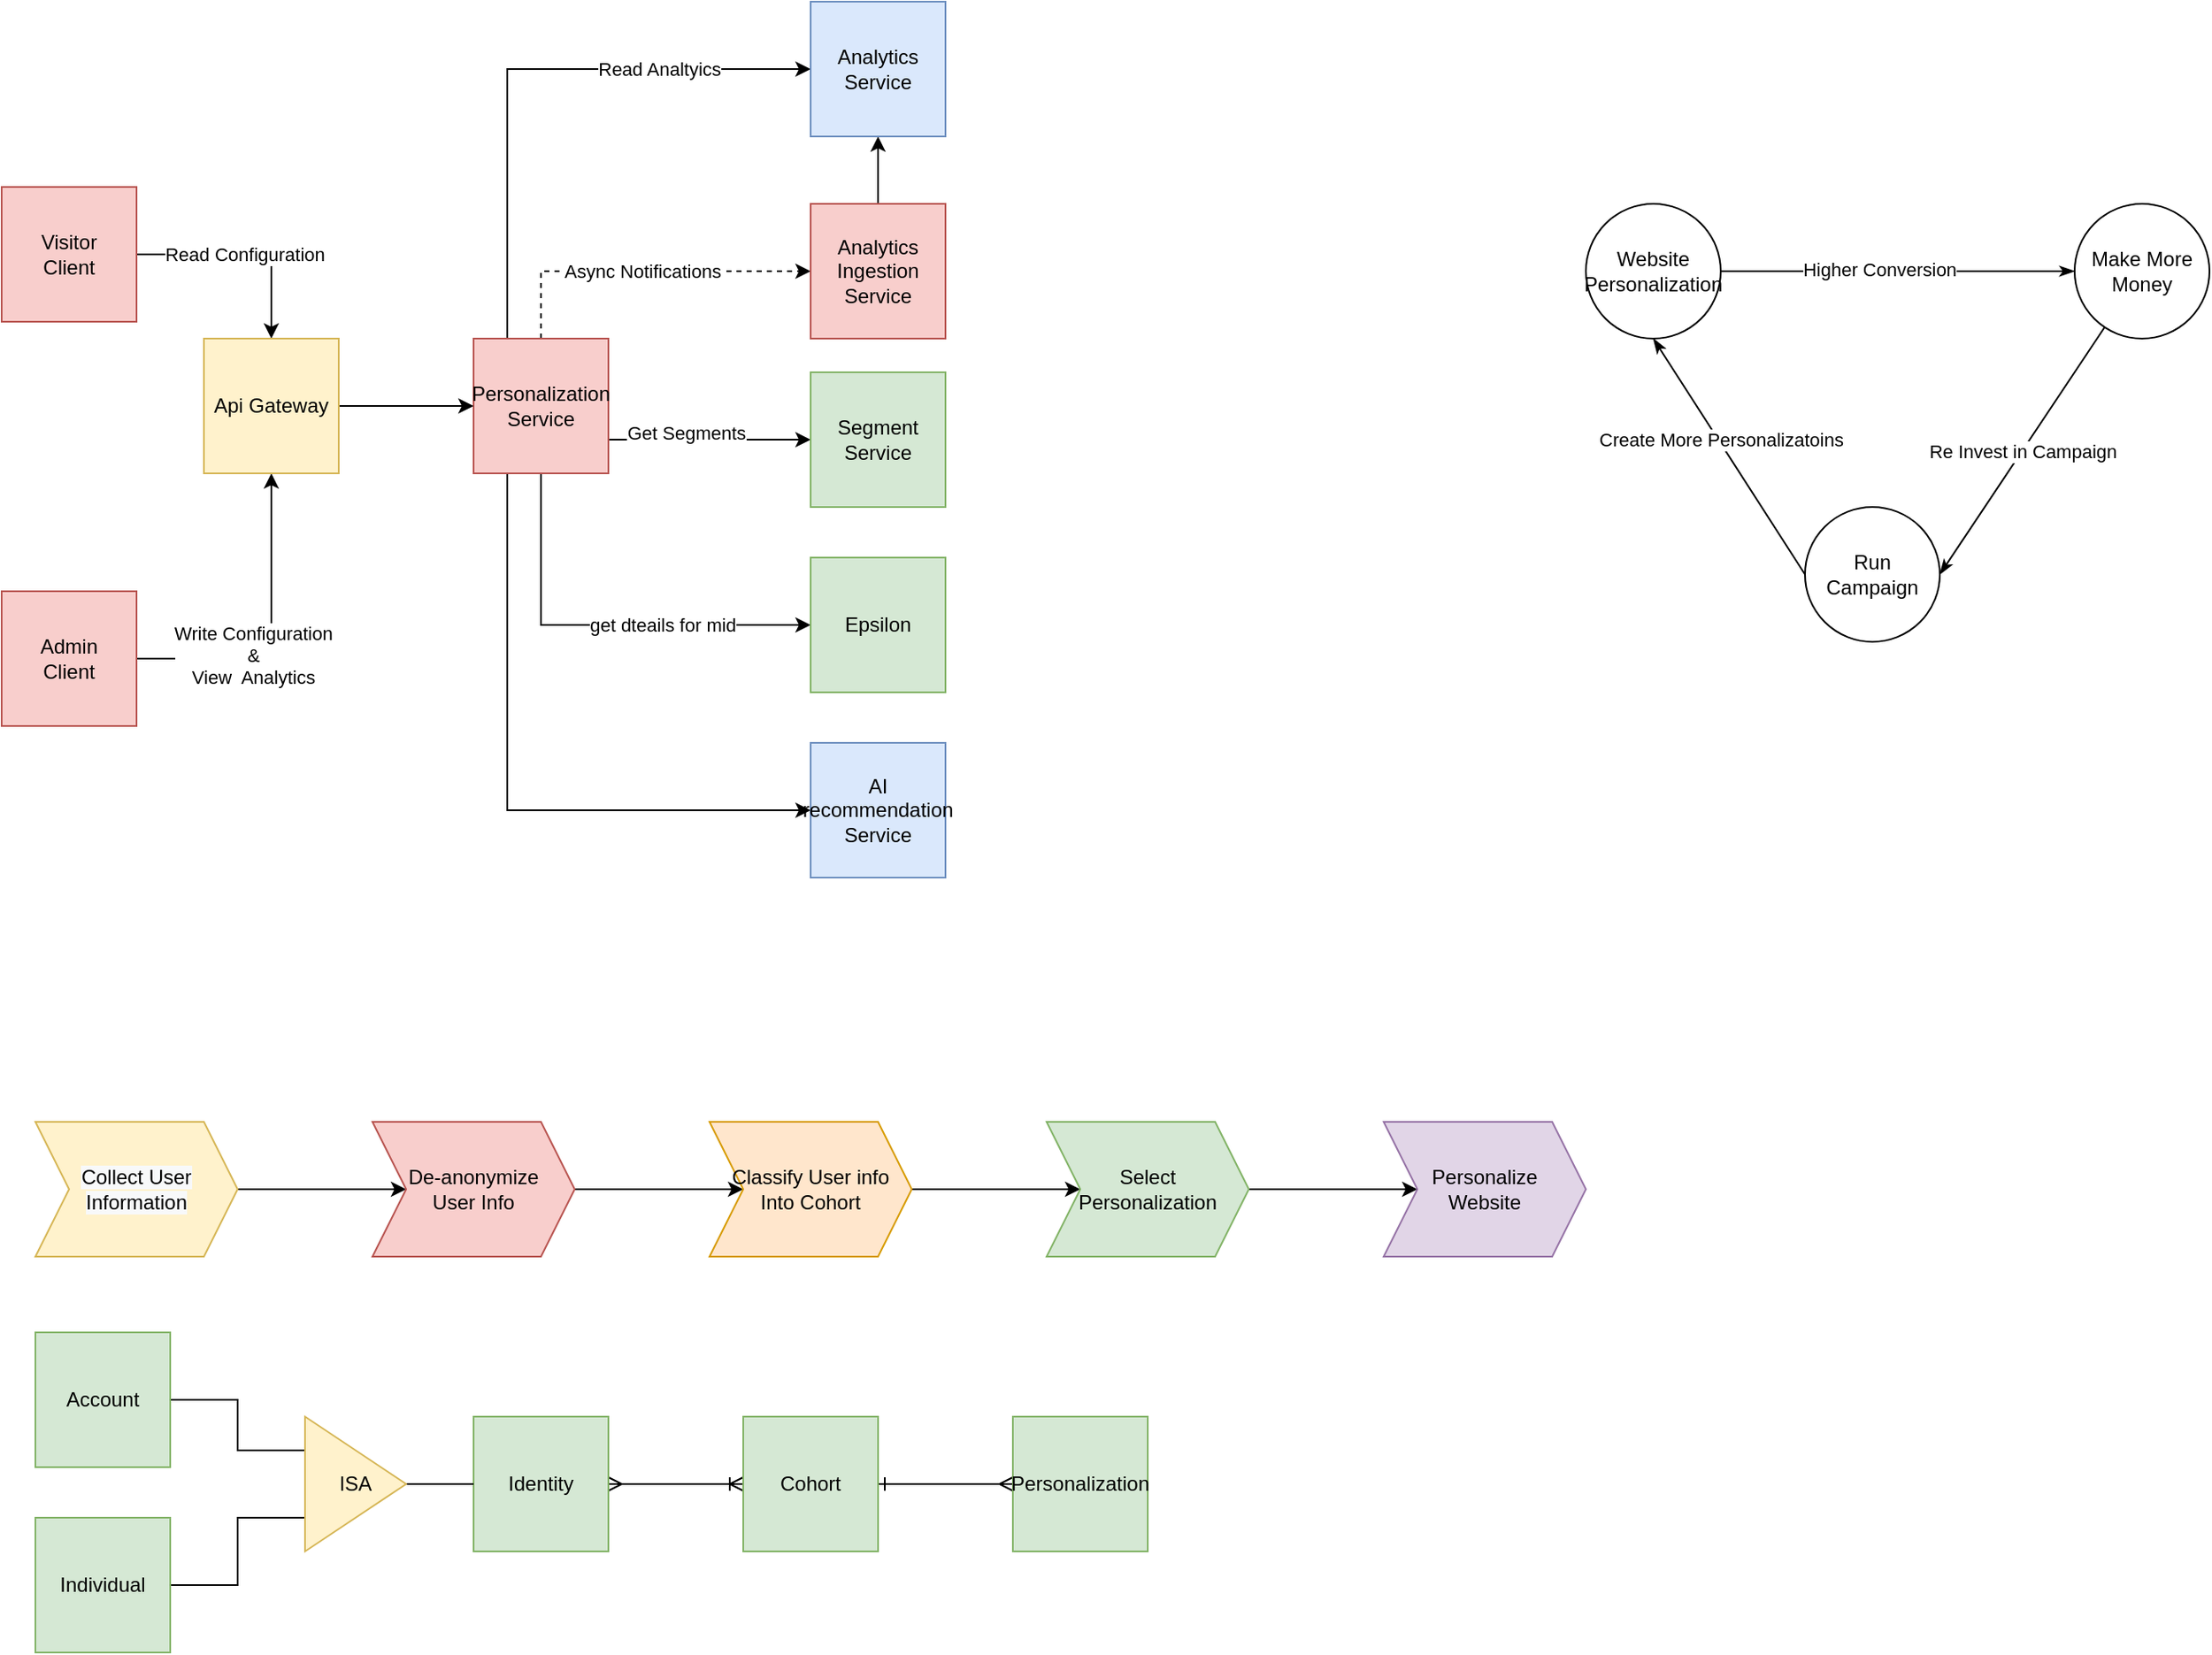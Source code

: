 <mxfile version="17.4.0" type="github" pages="3">
  <diagram id="C5RBs43oDa-KdzZeNtuy" name="website personalization">
    <mxGraphModel dx="2062" dy="2234" grid="1" gridSize="10" guides="1" tooltips="1" connect="1" arrows="1" fold="1" page="1" pageScale="1" pageWidth="827" pageHeight="1169" math="0" shadow="0">
      <root>
        <mxCell id="WIyWlLk6GJQsqaUBKTNV-0" />
        <mxCell id="WIyWlLk6GJQsqaUBKTNV-1" parent="WIyWlLk6GJQsqaUBKTNV-0" />
        <mxCell id="AZ2Zr_Ory4GUbCRComt3-3" style="edgeStyle=orthogonalEdgeStyle;rounded=0;orthogonalLoop=1;jettySize=auto;html=1;entryX=0.5;entryY=0;entryDx=0;entryDy=0;" parent="WIyWlLk6GJQsqaUBKTNV-1" source="AZ2Zr_Ory4GUbCRComt3-0" target="-mFzzp7ZUGHwjzqcd1_v-3" edge="1">
          <mxGeometry relative="1" as="geometry">
            <mxPoint x="150" y="150" as="targetPoint" />
          </mxGeometry>
        </mxCell>
        <mxCell id="AZ2Zr_Ory4GUbCRComt3-10" value="Read Configuration" style="edgeLabel;html=1;align=center;verticalAlign=middle;resizable=0;points=[];" parent="AZ2Zr_Ory4GUbCRComt3-3" vertex="1" connectable="0">
          <mxGeometry x="-0.2" y="2" relative="1" as="geometry">
            <mxPoint x="12" y="2" as="offset" />
          </mxGeometry>
        </mxCell>
        <mxCell id="AZ2Zr_Ory4GUbCRComt3-0" value="Visitor&lt;br&gt;Client" style="whiteSpace=wrap;html=1;aspect=fixed;fillColor=#f8cecc;strokeColor=#b85450;" parent="WIyWlLk6GJQsqaUBKTNV-1" vertex="1">
          <mxGeometry x="40" y="30" width="80" height="80" as="geometry" />
        </mxCell>
        <mxCell id="AZ2Zr_Ory4GUbCRComt3-8" value="Async Notifications" style="edgeStyle=orthogonalEdgeStyle;rounded=0;orthogonalLoop=1;jettySize=auto;html=1;dashed=1;exitX=0.5;exitY=0;exitDx=0;exitDy=0;" parent="WIyWlLk6GJQsqaUBKTNV-1" source="AZ2Zr_Ory4GUbCRComt3-2" target="AZ2Zr_Ory4GUbCRComt3-7" edge="1">
          <mxGeometry relative="1" as="geometry">
            <Array as="points">
              <mxPoint x="360" y="80" />
            </Array>
          </mxGeometry>
        </mxCell>
        <mxCell id="AZ2Zr_Ory4GUbCRComt3-13" style="edgeStyle=orthogonalEdgeStyle;rounded=0;orthogonalLoop=1;jettySize=auto;html=1;exitX=1;exitY=0.75;exitDx=0;exitDy=0;entryX=0;entryY=0.5;entryDx=0;entryDy=0;" parent="WIyWlLk6GJQsqaUBKTNV-1" source="AZ2Zr_Ory4GUbCRComt3-2" target="AZ2Zr_Ory4GUbCRComt3-12" edge="1">
          <mxGeometry relative="1" as="geometry" />
        </mxCell>
        <mxCell id="AZ2Zr_Ory4GUbCRComt3-14" value="Get Segments" style="edgeLabel;html=1;align=center;verticalAlign=middle;resizable=0;points=[];" parent="AZ2Zr_Ory4GUbCRComt3-13" vertex="1" connectable="0">
          <mxGeometry x="-0.233" y="4" relative="1" as="geometry">
            <mxPoint as="offset" />
          </mxGeometry>
        </mxCell>
        <mxCell id="-mFzzp7ZUGHwjzqcd1_v-1" style="edgeStyle=orthogonalEdgeStyle;rounded=0;orthogonalLoop=1;jettySize=auto;html=1;exitX=0.5;exitY=1;exitDx=0;exitDy=0;entryX=0;entryY=0.5;entryDx=0;entryDy=0;" parent="WIyWlLk6GJQsqaUBKTNV-1" source="AZ2Zr_Ory4GUbCRComt3-2" target="-mFzzp7ZUGHwjzqcd1_v-0" edge="1">
          <mxGeometry relative="1" as="geometry" />
        </mxCell>
        <mxCell id="-mFzzp7ZUGHwjzqcd1_v-2" value="get dteails for mid" style="edgeLabel;html=1;align=center;verticalAlign=middle;resizable=0;points=[];" parent="-mFzzp7ZUGHwjzqcd1_v-1" vertex="1" connectable="0">
          <mxGeometry x="0.217" y="-2" relative="1" as="geometry">
            <mxPoint x="10" y="-2" as="offset" />
          </mxGeometry>
        </mxCell>
        <mxCell id="-mFzzp7ZUGHwjzqcd1_v-7" style="edgeStyle=orthogonalEdgeStyle;rounded=0;orthogonalLoop=1;jettySize=auto;html=1;exitX=0.25;exitY=0;exitDx=0;exitDy=0;entryX=0;entryY=0.5;entryDx=0;entryDy=0;" parent="WIyWlLk6GJQsqaUBKTNV-1" source="AZ2Zr_Ory4GUbCRComt3-2" target="-mFzzp7ZUGHwjzqcd1_v-5" edge="1">
          <mxGeometry relative="1" as="geometry" />
        </mxCell>
        <mxCell id="-mFzzp7ZUGHwjzqcd1_v-8" value="Read Analtyics" style="edgeLabel;html=1;align=center;verticalAlign=middle;resizable=0;points=[];" parent="-mFzzp7ZUGHwjzqcd1_v-7" vertex="1" connectable="0">
          <mxGeometry x="0.277" y="-1" relative="1" as="geometry">
            <mxPoint x="33" y="-1" as="offset" />
          </mxGeometry>
        </mxCell>
        <mxCell id="-mFzzp7ZUGHwjzqcd1_v-10" style="edgeStyle=orthogonalEdgeStyle;rounded=0;orthogonalLoop=1;jettySize=auto;html=1;exitX=0.25;exitY=1;exitDx=0;exitDy=0;entryX=0;entryY=0.5;entryDx=0;entryDy=0;" parent="WIyWlLk6GJQsqaUBKTNV-1" source="AZ2Zr_Ory4GUbCRComt3-2" target="-mFzzp7ZUGHwjzqcd1_v-9" edge="1">
          <mxGeometry relative="1" as="geometry" />
        </mxCell>
        <mxCell id="AZ2Zr_Ory4GUbCRComt3-2" value="Personalization&lt;br&gt;Service" style="whiteSpace=wrap;html=1;aspect=fixed;fillColor=#f8cecc;strokeColor=#b85450;" parent="WIyWlLk6GJQsqaUBKTNV-1" vertex="1">
          <mxGeometry x="320" y="120" width="80" height="80" as="geometry" />
        </mxCell>
        <mxCell id="AZ2Zr_Ory4GUbCRComt3-6" style="edgeStyle=orthogonalEdgeStyle;rounded=0;orthogonalLoop=1;jettySize=auto;html=1;exitX=1;exitY=0.5;exitDx=0;exitDy=0;entryX=0.5;entryY=1;entryDx=0;entryDy=0;" parent="WIyWlLk6GJQsqaUBKTNV-1" source="AZ2Zr_Ory4GUbCRComt3-4" target="-mFzzp7ZUGHwjzqcd1_v-3" edge="1">
          <mxGeometry relative="1" as="geometry" />
        </mxCell>
        <mxCell id="AZ2Zr_Ory4GUbCRComt3-9" value="Write Configuration &lt;br&gt;&amp;amp; &lt;br&gt;View&amp;nbsp; Analytics" style="edgeLabel;html=1;align=center;verticalAlign=middle;resizable=0;points=[];" parent="AZ2Zr_Ory4GUbCRComt3-6" vertex="1" connectable="0">
          <mxGeometry x="-0.279" y="2" relative="1" as="geometry">
            <mxPoint as="offset" />
          </mxGeometry>
        </mxCell>
        <mxCell id="AZ2Zr_Ory4GUbCRComt3-4" value="Admin&lt;br&gt;Client" style="whiteSpace=wrap;html=1;aspect=fixed;fillColor=#f8cecc;strokeColor=#b85450;" parent="WIyWlLk6GJQsqaUBKTNV-1" vertex="1">
          <mxGeometry x="40" y="270" width="80" height="80" as="geometry" />
        </mxCell>
        <mxCell id="-mFzzp7ZUGHwjzqcd1_v-6" value="" style="edgeStyle=orthogonalEdgeStyle;rounded=0;orthogonalLoop=1;jettySize=auto;html=1;" parent="WIyWlLk6GJQsqaUBKTNV-1" source="AZ2Zr_Ory4GUbCRComt3-7" target="-mFzzp7ZUGHwjzqcd1_v-5" edge="1">
          <mxGeometry relative="1" as="geometry" />
        </mxCell>
        <mxCell id="AZ2Zr_Ory4GUbCRComt3-7" value="Analytics Ingestion Service" style="whiteSpace=wrap;html=1;aspect=fixed;fillColor=#f8cecc;strokeColor=#b85450;" parent="WIyWlLk6GJQsqaUBKTNV-1" vertex="1">
          <mxGeometry x="520" y="40" width="80" height="80" as="geometry" />
        </mxCell>
        <mxCell id="AZ2Zr_Ory4GUbCRComt3-12" value="Segment Service" style="whiteSpace=wrap;html=1;aspect=fixed;fillColor=#d5e8d4;strokeColor=#82b366;" parent="WIyWlLk6GJQsqaUBKTNV-1" vertex="1">
          <mxGeometry x="520" y="140" width="80" height="80" as="geometry" />
        </mxCell>
        <mxCell id="-mFzzp7ZUGHwjzqcd1_v-0" value="Epsilon" style="whiteSpace=wrap;html=1;aspect=fixed;fillColor=#d5e8d4;strokeColor=#82b366;" parent="WIyWlLk6GJQsqaUBKTNV-1" vertex="1">
          <mxGeometry x="520" y="250" width="80" height="80" as="geometry" />
        </mxCell>
        <mxCell id="-mFzzp7ZUGHwjzqcd1_v-11" style="edgeStyle=orthogonalEdgeStyle;rounded=0;orthogonalLoop=1;jettySize=auto;html=1;exitX=1;exitY=0.5;exitDx=0;exitDy=0;" parent="WIyWlLk6GJQsqaUBKTNV-1" source="-mFzzp7ZUGHwjzqcd1_v-3" target="AZ2Zr_Ory4GUbCRComt3-2" edge="1">
          <mxGeometry relative="1" as="geometry" />
        </mxCell>
        <mxCell id="-mFzzp7ZUGHwjzqcd1_v-3" value="Api Gateway" style="whiteSpace=wrap;html=1;aspect=fixed;fillColor=#fff2cc;strokeColor=#d6b656;" parent="WIyWlLk6GJQsqaUBKTNV-1" vertex="1">
          <mxGeometry x="160" y="120" width="80" height="80" as="geometry" />
        </mxCell>
        <mxCell id="-mFzzp7ZUGHwjzqcd1_v-5" value="Analytics Service" style="whiteSpace=wrap;html=1;aspect=fixed;fillColor=#dae8fc;strokeColor=#6c8ebf;" parent="WIyWlLk6GJQsqaUBKTNV-1" vertex="1">
          <mxGeometry x="520" y="-80" width="80" height="80" as="geometry" />
        </mxCell>
        <mxCell id="-mFzzp7ZUGHwjzqcd1_v-9" value="AI recommendation Service" style="whiteSpace=wrap;html=1;aspect=fixed;fillColor=#dae8fc;strokeColor=#6c8ebf;" parent="WIyWlLk6GJQsqaUBKTNV-1" vertex="1">
          <mxGeometry x="520" y="360" width="80" height="80" as="geometry" />
        </mxCell>
        <mxCell id="TjaJoTUOQrzvw3dISytZ-4" value="" style="edgeStyle=orthogonalEdgeStyle;rounded=0;orthogonalLoop=1;jettySize=auto;html=1;" edge="1" parent="WIyWlLk6GJQsqaUBKTNV-1" source="TjaJoTUOQrzvw3dISytZ-1" target="TjaJoTUOQrzvw3dISytZ-3">
          <mxGeometry relative="1" as="geometry" />
        </mxCell>
        <mxCell id="TjaJoTUOQrzvw3dISytZ-1" value="&#xa;&#xa;&lt;span style=&quot;color: rgb(0, 0, 0); font-family: helvetica; font-size: 12px; font-style: normal; font-weight: 400; letter-spacing: normal; text-align: center; text-indent: 0px; text-transform: none; word-spacing: 0px; background-color: rgb(248, 249, 250); display: inline; float: none;&quot;&gt;Collect User Information&lt;/span&gt;&#xa;&#xa;" style="shape=step;perimeter=stepPerimeter;whiteSpace=wrap;html=1;fixedSize=1;fillColor=#fff2cc;strokeColor=#d6b656;" vertex="1" parent="WIyWlLk6GJQsqaUBKTNV-1">
          <mxGeometry x="60" y="585" width="120" height="80" as="geometry" />
        </mxCell>
        <mxCell id="TjaJoTUOQrzvw3dISytZ-6" value="" style="edgeStyle=orthogonalEdgeStyle;rounded=0;orthogonalLoop=1;jettySize=auto;html=1;" edge="1" parent="WIyWlLk6GJQsqaUBKTNV-1" source="TjaJoTUOQrzvw3dISytZ-3" target="TjaJoTUOQrzvw3dISytZ-5">
          <mxGeometry relative="1" as="geometry" />
        </mxCell>
        <mxCell id="TjaJoTUOQrzvw3dISytZ-3" value="De-anonymize&lt;br&gt;User Info" style="shape=step;perimeter=stepPerimeter;whiteSpace=wrap;html=1;fixedSize=1;fillColor=#f8cecc;strokeColor=#b85450;" vertex="1" parent="WIyWlLk6GJQsqaUBKTNV-1">
          <mxGeometry x="260" y="585" width="120" height="80" as="geometry" />
        </mxCell>
        <mxCell id="TjaJoTUOQrzvw3dISytZ-8" value="" style="edgeStyle=orthogonalEdgeStyle;rounded=0;orthogonalLoop=1;jettySize=auto;html=1;" edge="1" parent="WIyWlLk6GJQsqaUBKTNV-1" source="TjaJoTUOQrzvw3dISytZ-5" target="TjaJoTUOQrzvw3dISytZ-7">
          <mxGeometry relative="1" as="geometry" />
        </mxCell>
        <mxCell id="TjaJoTUOQrzvw3dISytZ-5" value="Classify User info &lt;br&gt;Into Cohort" style="shape=step;perimeter=stepPerimeter;whiteSpace=wrap;html=1;fixedSize=1;fillColor=#ffe6cc;strokeColor=#d79b00;" vertex="1" parent="WIyWlLk6GJQsqaUBKTNV-1">
          <mxGeometry x="460" y="585" width="120" height="80" as="geometry" />
        </mxCell>
        <mxCell id="TjaJoTUOQrzvw3dISytZ-10" value="" style="edgeStyle=orthogonalEdgeStyle;rounded=0;orthogonalLoop=1;jettySize=auto;html=1;" edge="1" parent="WIyWlLk6GJQsqaUBKTNV-1" source="TjaJoTUOQrzvw3dISytZ-7" target="TjaJoTUOQrzvw3dISytZ-9">
          <mxGeometry relative="1" as="geometry" />
        </mxCell>
        <mxCell id="TjaJoTUOQrzvw3dISytZ-7" value="Select Personalization" style="shape=step;perimeter=stepPerimeter;whiteSpace=wrap;html=1;fixedSize=1;fillColor=#d5e8d4;strokeColor=#82b366;" vertex="1" parent="WIyWlLk6GJQsqaUBKTNV-1">
          <mxGeometry x="660" y="585" width="120" height="80" as="geometry" />
        </mxCell>
        <mxCell id="TjaJoTUOQrzvw3dISytZ-9" value="Personalize&lt;br&gt;Website" style="shape=step;perimeter=stepPerimeter;whiteSpace=wrap;html=1;fixedSize=1;fillColor=#e1d5e7;strokeColor=#9673a6;" vertex="1" parent="WIyWlLk6GJQsqaUBKTNV-1">
          <mxGeometry x="860" y="585" width="120" height="80" as="geometry" />
        </mxCell>
        <mxCell id="TjaJoTUOQrzvw3dISytZ-23" value="" style="edgeStyle=orthogonalEdgeStyle;rounded=0;orthogonalLoop=1;jettySize=auto;html=1;endArrow=ERoneToMany;endFill=0;startArrow=ERmany;startFill=0;" edge="1" parent="WIyWlLk6GJQsqaUBKTNV-1" source="TjaJoTUOQrzvw3dISytZ-12" target="TjaJoTUOQrzvw3dISytZ-22">
          <mxGeometry relative="1" as="geometry" />
        </mxCell>
        <mxCell id="TjaJoTUOQrzvw3dISytZ-12" value="Identity" style="whiteSpace=wrap;html=1;aspect=fixed;labelBackgroundColor=none;fillColor=#d5e8d4;strokeColor=#82b366;" vertex="1" parent="WIyWlLk6GJQsqaUBKTNV-1">
          <mxGeometry x="320" y="760" width="80" height="80" as="geometry" />
        </mxCell>
        <mxCell id="TjaJoTUOQrzvw3dISytZ-30" style="edgeStyle=orthogonalEdgeStyle;rounded=0;orthogonalLoop=1;jettySize=auto;html=1;exitX=1;exitY=0.5;exitDx=0;exitDy=0;entryX=0;entryY=0.25;entryDx=0;entryDy=0;startArrow=none;startFill=0;endArrow=none;endFill=0;" edge="1" parent="WIyWlLk6GJQsqaUBKTNV-1" source="TjaJoTUOQrzvw3dISytZ-17" target="TjaJoTUOQrzvw3dISytZ-27">
          <mxGeometry relative="1" as="geometry" />
        </mxCell>
        <mxCell id="TjaJoTUOQrzvw3dISytZ-17" value="Account" style="whiteSpace=wrap;html=1;aspect=fixed;labelBackgroundColor=none;fillColor=#d5e8d4;strokeColor=#82b366;" vertex="1" parent="WIyWlLk6GJQsqaUBKTNV-1">
          <mxGeometry x="60" y="710" width="80" height="80" as="geometry" />
        </mxCell>
        <mxCell id="TjaJoTUOQrzvw3dISytZ-31" style="edgeStyle=orthogonalEdgeStyle;rounded=0;orthogonalLoop=1;jettySize=auto;html=1;exitX=1;exitY=0.5;exitDx=0;exitDy=0;entryX=0;entryY=0.75;entryDx=0;entryDy=0;startArrow=none;startFill=0;endArrow=none;endFill=0;" edge="1" parent="WIyWlLk6GJQsqaUBKTNV-1" source="TjaJoTUOQrzvw3dISytZ-19" target="TjaJoTUOQrzvw3dISytZ-27">
          <mxGeometry relative="1" as="geometry" />
        </mxCell>
        <mxCell id="TjaJoTUOQrzvw3dISytZ-19" value="Individual" style="whiteSpace=wrap;html=1;aspect=fixed;labelBackgroundColor=none;fillColor=#d5e8d4;strokeColor=#82b366;" vertex="1" parent="WIyWlLk6GJQsqaUBKTNV-1">
          <mxGeometry x="60" y="820" width="80" height="80" as="geometry" />
        </mxCell>
        <mxCell id="TjaJoTUOQrzvw3dISytZ-25" value="" style="edgeStyle=orthogonalEdgeStyle;rounded=0;orthogonalLoop=1;jettySize=auto;html=1;endArrow=ERmany;endFill=0;startArrow=ERone;startFill=0;" edge="1" parent="WIyWlLk6GJQsqaUBKTNV-1" source="TjaJoTUOQrzvw3dISytZ-22" target="TjaJoTUOQrzvw3dISytZ-24">
          <mxGeometry relative="1" as="geometry" />
        </mxCell>
        <mxCell id="TjaJoTUOQrzvw3dISytZ-22" value="Cohort" style="whiteSpace=wrap;html=1;aspect=fixed;labelBackgroundColor=none;fillColor=#d5e8d4;strokeColor=#82b366;" vertex="1" parent="WIyWlLk6GJQsqaUBKTNV-1">
          <mxGeometry x="480" y="760" width="80" height="80" as="geometry" />
        </mxCell>
        <mxCell id="TjaJoTUOQrzvw3dISytZ-24" value="Personalization" style="whiteSpace=wrap;html=1;aspect=fixed;labelBackgroundColor=none;fillColor=#d5e8d4;strokeColor=#82b366;" vertex="1" parent="WIyWlLk6GJQsqaUBKTNV-1">
          <mxGeometry x="640" y="760" width="80" height="80" as="geometry" />
        </mxCell>
        <mxCell id="TjaJoTUOQrzvw3dISytZ-29" style="edgeStyle=orthogonalEdgeStyle;rounded=0;orthogonalLoop=1;jettySize=auto;html=1;exitX=1;exitY=0.5;exitDx=0;exitDy=0;entryX=0;entryY=0.5;entryDx=0;entryDy=0;startArrow=none;startFill=0;endArrow=none;endFill=0;" edge="1" parent="WIyWlLk6GJQsqaUBKTNV-1" source="TjaJoTUOQrzvw3dISytZ-27" target="TjaJoTUOQrzvw3dISytZ-12">
          <mxGeometry relative="1" as="geometry" />
        </mxCell>
        <mxCell id="TjaJoTUOQrzvw3dISytZ-27" value="ISA" style="triangle;whiteSpace=wrap;html=1;labelBackgroundColor=none;fillColor=#fff2cc;strokeColor=#d6b656;" vertex="1" parent="WIyWlLk6GJQsqaUBKTNV-1">
          <mxGeometry x="220" y="760" width="60" height="80" as="geometry" />
        </mxCell>
        <mxCell id="TjaJoTUOQrzvw3dISytZ-34" value="" style="edgeStyle=orthogonalEdgeStyle;rounded=0;orthogonalLoop=1;jettySize=auto;html=1;startArrow=none;startFill=0;endArrow=classicThin;endFill=1;" edge="1" parent="WIyWlLk6GJQsqaUBKTNV-1" source="TjaJoTUOQrzvw3dISytZ-32" target="TjaJoTUOQrzvw3dISytZ-33">
          <mxGeometry relative="1" as="geometry" />
        </mxCell>
        <mxCell id="TjaJoTUOQrzvw3dISytZ-35" value="Higher Conversion" style="edgeLabel;html=1;align=center;verticalAlign=middle;resizable=0;points=[];" vertex="1" connectable="0" parent="TjaJoTUOQrzvw3dISytZ-34">
          <mxGeometry x="-0.105" y="1" relative="1" as="geometry">
            <mxPoint as="offset" />
          </mxGeometry>
        </mxCell>
        <mxCell id="TjaJoTUOQrzvw3dISytZ-32" value="Website Personalization" style="ellipse;whiteSpace=wrap;html=1;aspect=fixed;labelBackgroundColor=none;" vertex="1" parent="WIyWlLk6GJQsqaUBKTNV-1">
          <mxGeometry x="980" y="40" width="80" height="80" as="geometry" />
        </mxCell>
        <mxCell id="TjaJoTUOQrzvw3dISytZ-39" value="Re Invest in Campaign" style="rounded=0;orthogonalLoop=1;jettySize=auto;html=1;entryX=1;entryY=0.5;entryDx=0;entryDy=0;startArrow=none;startFill=0;endArrow=classicThin;endFill=1;" edge="1" parent="WIyWlLk6GJQsqaUBKTNV-1" source="TjaJoTUOQrzvw3dISytZ-33" target="TjaJoTUOQrzvw3dISytZ-37">
          <mxGeometry relative="1" as="geometry" />
        </mxCell>
        <mxCell id="TjaJoTUOQrzvw3dISytZ-33" value="Make More Money" style="ellipse;whiteSpace=wrap;html=1;aspect=fixed;labelBackgroundColor=none;" vertex="1" parent="WIyWlLk6GJQsqaUBKTNV-1">
          <mxGeometry x="1270" y="40" width="80" height="80" as="geometry" />
        </mxCell>
        <mxCell id="TjaJoTUOQrzvw3dISytZ-40" style="edgeStyle=none;rounded=0;orthogonalLoop=1;jettySize=auto;html=1;exitX=0;exitY=0.5;exitDx=0;exitDy=0;entryX=0.5;entryY=1;entryDx=0;entryDy=0;startArrow=none;startFill=0;endArrow=classicThin;endFill=1;" edge="1" parent="WIyWlLk6GJQsqaUBKTNV-1" source="TjaJoTUOQrzvw3dISytZ-37" target="TjaJoTUOQrzvw3dISytZ-32">
          <mxGeometry relative="1" as="geometry" />
        </mxCell>
        <mxCell id="TjaJoTUOQrzvw3dISytZ-41" value="Create More Personalizatoins" style="edgeLabel;html=1;align=center;verticalAlign=middle;resizable=0;points=[];" vertex="1" connectable="0" parent="TjaJoTUOQrzvw3dISytZ-40">
          <mxGeometry x="0.134" y="-1" relative="1" as="geometry">
            <mxPoint as="offset" />
          </mxGeometry>
        </mxCell>
        <mxCell id="TjaJoTUOQrzvw3dISytZ-37" value="Run Campaign" style="ellipse;whiteSpace=wrap;html=1;aspect=fixed;labelBackgroundColor=none;" vertex="1" parent="WIyWlLk6GJQsqaUBKTNV-1">
          <mxGeometry x="1110" y="220" width="80" height="80" as="geometry" />
        </mxCell>
      </root>
    </mxGraphModel>
  </diagram>
  <diagram id="AiVFPZIMDrHqHoQrvQul" name="Page-2">
    <mxGraphModel dx="2062" dy="1065" grid="1" gridSize="10" guides="1" tooltips="1" connect="1" arrows="1" fold="1" page="1" pageScale="1" pageWidth="850" pageHeight="1100" math="0" shadow="0">
      <root>
        <mxCell id="0" />
        <mxCell id="1" parent="0" />
        <mxCell id="w_27ymejCfel7fbq_3qg-3" value="" style="edgeStyle=orthogonalEdgeStyle;rounded=0;orthogonalLoop=1;jettySize=auto;html=1;" parent="1" source="w_27ymejCfel7fbq_3qg-1" target="w_27ymejCfel7fbq_3qg-2" edge="1">
          <mxGeometry relative="1" as="geometry" />
        </mxCell>
        <mxCell id="w_27ymejCfel7fbq_3qg-6" value="Read Configuration" style="edgeLabel;html=1;align=center;verticalAlign=middle;resizable=0;points=[];" parent="w_27ymejCfel7fbq_3qg-3" vertex="1" connectable="0">
          <mxGeometry x="-0.28" y="1" relative="1" as="geometry">
            <mxPoint x="18" y="1" as="offset" />
          </mxGeometry>
        </mxCell>
        <mxCell id="w_27ymejCfel7fbq_3qg-1" value="Client" style="whiteSpace=wrap;html=1;aspect=fixed;fillColor=#f8cecc;strokeColor=#b85450;" parent="1" vertex="1">
          <mxGeometry x="110" y="130" width="80" height="80" as="geometry" />
        </mxCell>
        <mxCell id="w_27ymejCfel7fbq_3qg-17" value="" style="edgeStyle=orthogonalEdgeStyle;rounded=0;orthogonalLoop=1;jettySize=auto;html=1;" parent="1" source="w_27ymejCfel7fbq_3qg-2" target="w_27ymejCfel7fbq_3qg-16" edge="1">
          <mxGeometry relative="1" as="geometry" />
        </mxCell>
        <mxCell id="w_27ymejCfel7fbq_3qg-18" style="edgeStyle=orthogonalEdgeStyle;rounded=0;orthogonalLoop=1;jettySize=auto;html=1;exitX=0.5;exitY=0;exitDx=0;exitDy=0;entryX=0.5;entryY=1;entryDx=0;entryDy=0;entryPerimeter=0;" parent="1" source="w_27ymejCfel7fbq_3qg-2" target="w_27ymejCfel7fbq_3qg-8" edge="1">
          <mxGeometry relative="1" as="geometry">
            <mxPoint x="410" y="80" as="targetPoint" />
          </mxGeometry>
        </mxCell>
        <mxCell id="w_27ymejCfel7fbq_3qg-2" value="API Gateway" style="whiteSpace=wrap;html=1;aspect=fixed;fillColor=#fff2cc;strokeColor=#d6b656;" parent="1" vertex="1">
          <mxGeometry x="370" y="130" width="80" height="80" as="geometry" />
        </mxCell>
        <mxCell id="w_27ymejCfel7fbq_3qg-5" style="edgeStyle=orthogonalEdgeStyle;rounded=0;orthogonalLoop=1;jettySize=auto;html=1;exitX=1;exitY=0.5;exitDx=0;exitDy=0;entryX=0.5;entryY=1;entryDx=0;entryDy=0;" parent="1" source="w_27ymejCfel7fbq_3qg-4" target="w_27ymejCfel7fbq_3qg-2" edge="1">
          <mxGeometry relative="1" as="geometry" />
        </mxCell>
        <mxCell id="w_27ymejCfel7fbq_3qg-7" value="Text" style="edgeLabel;html=1;align=center;verticalAlign=middle;resizable=0;points=[];" parent="w_27ymejCfel7fbq_3qg-5" vertex="1" connectable="0">
          <mxGeometry x="-0.489" y="1" relative="1" as="geometry">
            <mxPoint as="offset" />
          </mxGeometry>
        </mxCell>
        <mxCell id="w_27ymejCfel7fbq_3qg-4" value="Admin UI" style="whiteSpace=wrap;html=1;aspect=fixed;fillColor=#f8cecc;strokeColor=#b85450;" parent="1" vertex="1">
          <mxGeometry x="110" y="290" width="80" height="80" as="geometry" />
        </mxCell>
        <mxCell id="w_27ymejCfel7fbq_3qg-8" value="CTA Service" style="whiteSpace=wrap;html=1;aspect=fixed;fillColor=#dae8fc;strokeColor=#6c8ebf;" parent="1" vertex="1">
          <mxGeometry x="370" y="10" width="80" height="80" as="geometry" />
        </mxCell>
        <mxCell id="w_27ymejCfel7fbq_3qg-16" value="Email Configuration Service" style="whiteSpace=wrap;html=1;aspect=fixed;fillColor=#f8cecc;strokeColor=#b85450;" parent="1" vertex="1">
          <mxGeometry x="530" y="130" width="80" height="80" as="geometry" />
        </mxCell>
      </root>
    </mxGraphModel>
  </diagram>
  <diagram id="_2TtO8FY6jFD_6Z83DO3" name="Page-3">
    <mxGraphModel dx="2062" dy="1065" grid="1" gridSize="10" guides="1" tooltips="1" connect="1" arrows="1" fold="1" page="1" pageScale="1" pageWidth="850" pageHeight="1100" math="0" shadow="0">
      <root>
        <mxCell id="0" />
        <mxCell id="1" parent="0" />
      </root>
    </mxGraphModel>
  </diagram>
</mxfile>
